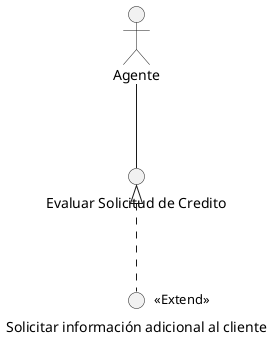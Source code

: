 @startuml
actor Agente

Agente -- ()"Evaluar Solicitud de Credito"
()"Evaluar Solicitud de Credito"  <|.. "<<Extend>>" ()"Solicitar información adicional al cliente"

@enduml